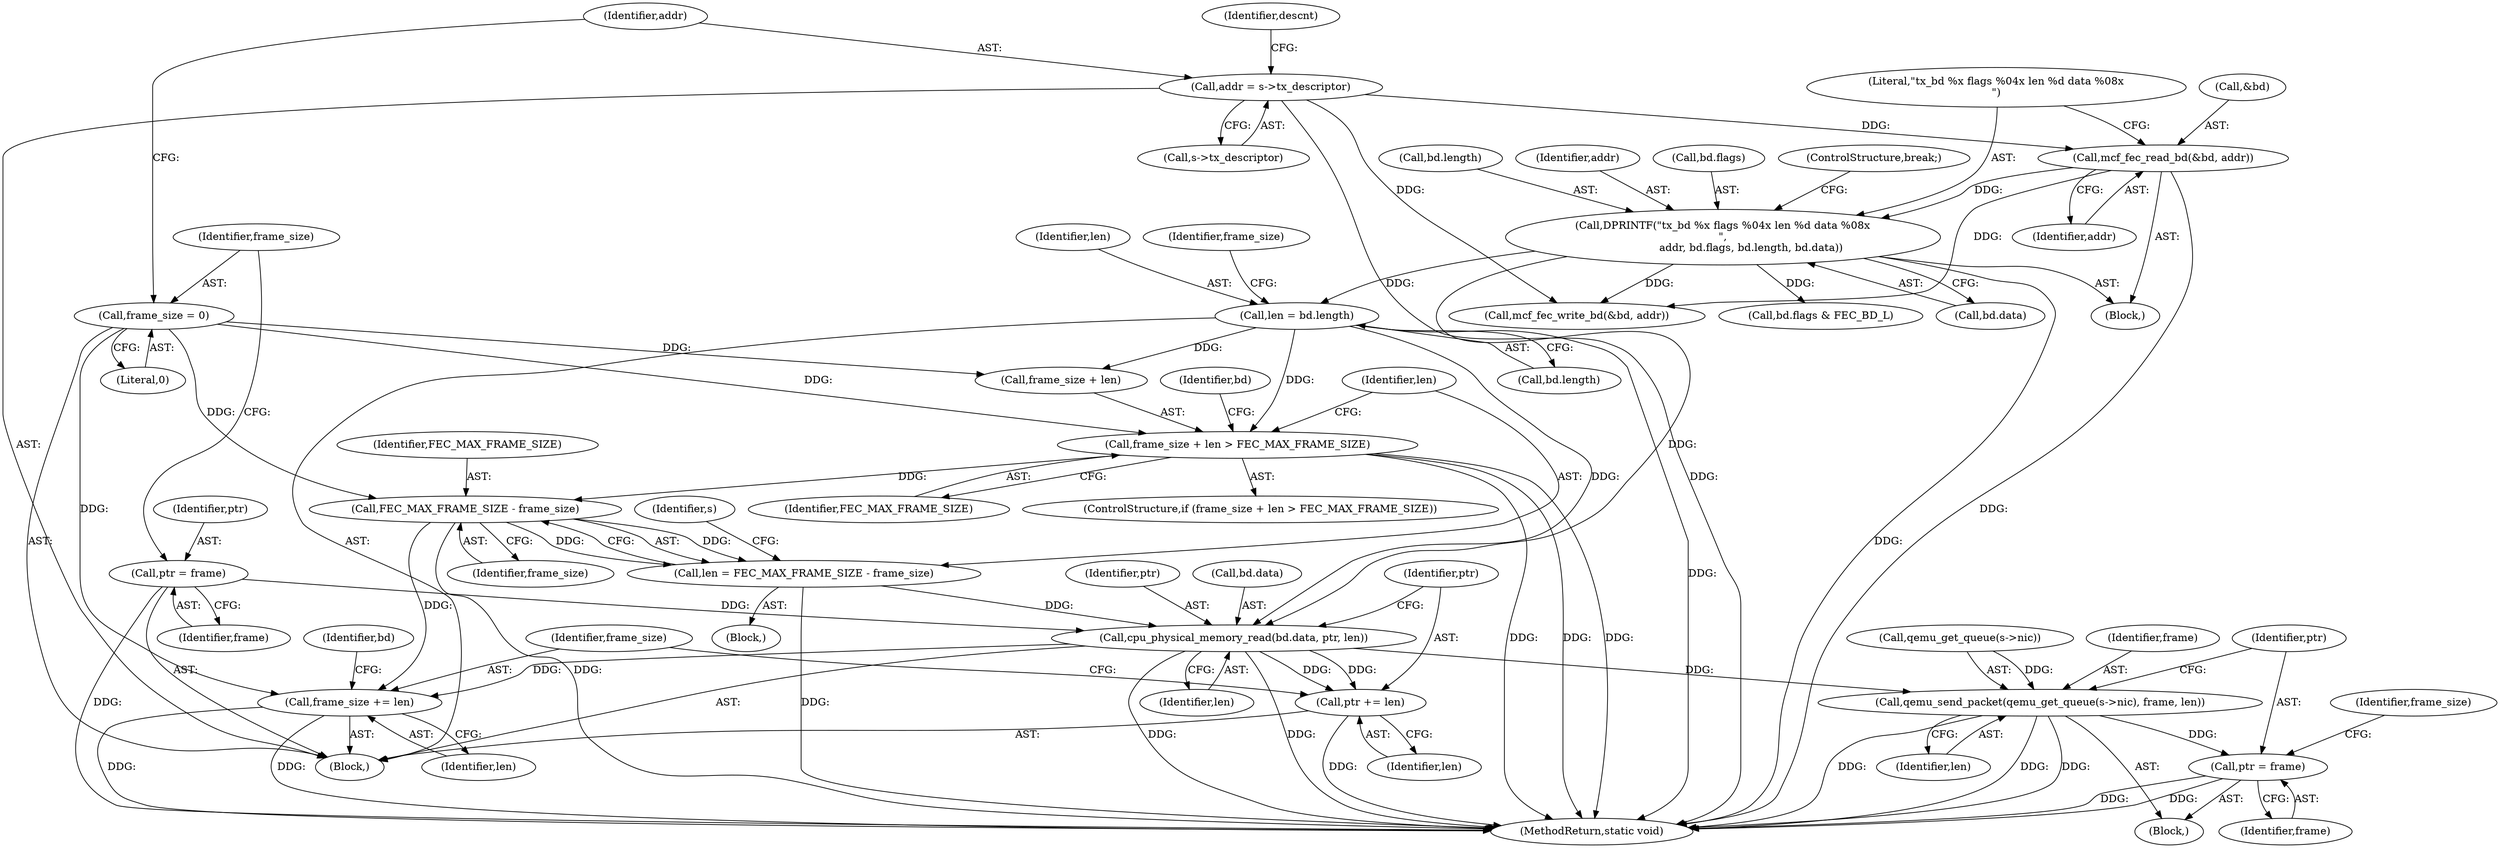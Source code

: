digraph "0_qemu_070c4b92b8cd5390889716677a0b92444d6e087a@API" {
"1000177" [label="(Call,cpu_physical_memory_read(bd.data, ptr, len))"];
"1000142" [label="(Call,DPRINTF(\"tx_bd %x flags %04x len %d data %08x\n\",\n                 addr, bd.flags, bd.length, bd.data))"];
"1000138" [label="(Call,mcf_fec_read_bd(&bd, addr))"];
"1000127" [label="(Call,addr = s->tx_descriptor)"];
"1000121" [label="(Call,ptr = frame)"];
"1000167" [label="(Call,len = FEC_MAX_FRAME_SIZE - frame_size)"];
"1000169" [label="(Call,FEC_MAX_FRAME_SIZE - frame_size)"];
"1000161" [label="(Call,frame_size + len > FEC_MAX_FRAME_SIZE)"];
"1000124" [label="(Call,frame_size = 0)"];
"1000155" [label="(Call,len = bd.length)"];
"1000183" [label="(Call,ptr += len)"];
"1000186" [label="(Call,frame_size += len)"];
"1000198" [label="(Call,qemu_send_packet(qemu_get_queue(s->nic), frame, len))"];
"1000205" [label="(Call,ptr = frame)"];
"1000204" [label="(Identifier,len)"];
"1000125" [label="(Identifier,frame_size)"];
"1000161" [label="(Call,frame_size + len > FEC_MAX_FRAME_SIZE)"];
"1000138" [label="(Call,mcf_fec_read_bd(&bd, addr))"];
"1000170" [label="(Identifier,FEC_MAX_FRAME_SIZE)"];
"1000165" [label="(Identifier,FEC_MAX_FRAME_SIZE)"];
"1000160" [label="(ControlStructure,if (frame_size + len > FEC_MAX_FRAME_SIZE))"];
"1000155" [label="(Call,len = bd.length)"];
"1000183" [label="(Call,ptr += len)"];
"1000203" [label="(Identifier,frame)"];
"1000141" [label="(Identifier,addr)"];
"1000195" [label="(Block,)"];
"1000163" [label="(Identifier,frame_size)"];
"1000182" [label="(Identifier,len)"];
"1000198" [label="(Call,qemu_send_packet(qemu_get_queue(s->nic), frame, len))"];
"1000177" [label="(Call,cpu_physical_memory_read(bd.data, ptr, len))"];
"1000157" [label="(Call,bd.length)"];
"1000123" [label="(Identifier,frame)"];
"1000122" [label="(Identifier,ptr)"];
"1000156" [label="(Identifier,len)"];
"1000127" [label="(Call,addr = s->tx_descriptor)"];
"1000144" [label="(Identifier,addr)"];
"1000179" [label="(Identifier,bd)"];
"1000145" [label="(Call,bd.flags)"];
"1000166" [label="(Block,)"];
"1000154" [label="(ControlStructure,break;)"];
"1000106" [label="(Block,)"];
"1000209" [label="(Identifier,frame_size)"];
"1000181" [label="(Identifier,ptr)"];
"1000249" [label="(MethodReturn,static void)"];
"1000190" [label="(Call,bd.flags & FEC_BD_L)"];
"1000151" [label="(Call,bd.data)"];
"1000205" [label="(Call,ptr = frame)"];
"1000207" [label="(Identifier,frame)"];
"1000129" [label="(Call,s->tx_descriptor)"];
"1000167" [label="(Call,len = FEC_MAX_FRAME_SIZE - frame_size)"];
"1000174" [label="(Identifier,s)"];
"1000188" [label="(Identifier,len)"];
"1000126" [label="(Literal,0)"];
"1000187" [label="(Identifier,frame_size)"];
"1000124" [label="(Call,frame_size = 0)"];
"1000199" [label="(Call,qemu_get_queue(s->nic))"];
"1000148" [label="(Call,bd.length)"];
"1000162" [label="(Call,frame_size + len)"];
"1000184" [label="(Identifier,ptr)"];
"1000192" [label="(Identifier,bd)"];
"1000226" [label="(Call,mcf_fec_write_bd(&bd, addr))"];
"1000178" [label="(Call,bd.data)"];
"1000142" [label="(Call,DPRINTF(\"tx_bd %x flags %04x len %d data %08x\n\",\n                 addr, bd.flags, bd.length, bd.data))"];
"1000185" [label="(Identifier,len)"];
"1000169" [label="(Call,FEC_MAX_FRAME_SIZE - frame_size)"];
"1000121" [label="(Call,ptr = frame)"];
"1000206" [label="(Identifier,ptr)"];
"1000143" [label="(Literal,\"tx_bd %x flags %04x len %d data %08x\n\")"];
"1000135" [label="(Identifier,descnt)"];
"1000139" [label="(Call,&bd)"];
"1000128" [label="(Identifier,addr)"];
"1000171" [label="(Identifier,frame_size)"];
"1000168" [label="(Identifier,len)"];
"1000186" [label="(Call,frame_size += len)"];
"1000137" [label="(Block,)"];
"1000177" -> "1000106"  [label="AST: "];
"1000177" -> "1000182"  [label="CFG: "];
"1000178" -> "1000177"  [label="AST: "];
"1000181" -> "1000177"  [label="AST: "];
"1000182" -> "1000177"  [label="AST: "];
"1000184" -> "1000177"  [label="CFG: "];
"1000177" -> "1000249"  [label="DDG: "];
"1000177" -> "1000249"  [label="DDG: "];
"1000142" -> "1000177"  [label="DDG: "];
"1000121" -> "1000177"  [label="DDG: "];
"1000167" -> "1000177"  [label="DDG: "];
"1000155" -> "1000177"  [label="DDG: "];
"1000177" -> "1000183"  [label="DDG: "];
"1000177" -> "1000183"  [label="DDG: "];
"1000177" -> "1000186"  [label="DDG: "];
"1000177" -> "1000198"  [label="DDG: "];
"1000142" -> "1000137"  [label="AST: "];
"1000142" -> "1000151"  [label="CFG: "];
"1000143" -> "1000142"  [label="AST: "];
"1000144" -> "1000142"  [label="AST: "];
"1000145" -> "1000142"  [label="AST: "];
"1000148" -> "1000142"  [label="AST: "];
"1000151" -> "1000142"  [label="AST: "];
"1000154" -> "1000142"  [label="CFG: "];
"1000142" -> "1000249"  [label="DDG: "];
"1000138" -> "1000142"  [label="DDG: "];
"1000142" -> "1000155"  [label="DDG: "];
"1000142" -> "1000190"  [label="DDG: "];
"1000142" -> "1000226"  [label="DDG: "];
"1000138" -> "1000137"  [label="AST: "];
"1000138" -> "1000141"  [label="CFG: "];
"1000139" -> "1000138"  [label="AST: "];
"1000141" -> "1000138"  [label="AST: "];
"1000143" -> "1000138"  [label="CFG: "];
"1000138" -> "1000249"  [label="DDG: "];
"1000127" -> "1000138"  [label="DDG: "];
"1000138" -> "1000226"  [label="DDG: "];
"1000127" -> "1000106"  [label="AST: "];
"1000127" -> "1000129"  [label="CFG: "];
"1000128" -> "1000127"  [label="AST: "];
"1000129" -> "1000127"  [label="AST: "];
"1000135" -> "1000127"  [label="CFG: "];
"1000127" -> "1000249"  [label="DDG: "];
"1000127" -> "1000226"  [label="DDG: "];
"1000121" -> "1000106"  [label="AST: "];
"1000121" -> "1000123"  [label="CFG: "];
"1000122" -> "1000121"  [label="AST: "];
"1000123" -> "1000121"  [label="AST: "];
"1000125" -> "1000121"  [label="CFG: "];
"1000121" -> "1000249"  [label="DDG: "];
"1000167" -> "1000166"  [label="AST: "];
"1000167" -> "1000169"  [label="CFG: "];
"1000168" -> "1000167"  [label="AST: "];
"1000169" -> "1000167"  [label="AST: "];
"1000174" -> "1000167"  [label="CFG: "];
"1000167" -> "1000249"  [label="DDG: "];
"1000169" -> "1000167"  [label="DDG: "];
"1000169" -> "1000167"  [label="DDG: "];
"1000169" -> "1000171"  [label="CFG: "];
"1000170" -> "1000169"  [label="AST: "];
"1000171" -> "1000169"  [label="AST: "];
"1000169" -> "1000249"  [label="DDG: "];
"1000161" -> "1000169"  [label="DDG: "];
"1000124" -> "1000169"  [label="DDG: "];
"1000169" -> "1000186"  [label="DDG: "];
"1000161" -> "1000160"  [label="AST: "];
"1000161" -> "1000165"  [label="CFG: "];
"1000162" -> "1000161"  [label="AST: "];
"1000165" -> "1000161"  [label="AST: "];
"1000168" -> "1000161"  [label="CFG: "];
"1000179" -> "1000161"  [label="CFG: "];
"1000161" -> "1000249"  [label="DDG: "];
"1000161" -> "1000249"  [label="DDG: "];
"1000161" -> "1000249"  [label="DDG: "];
"1000124" -> "1000161"  [label="DDG: "];
"1000155" -> "1000161"  [label="DDG: "];
"1000124" -> "1000106"  [label="AST: "];
"1000124" -> "1000126"  [label="CFG: "];
"1000125" -> "1000124"  [label="AST: "];
"1000126" -> "1000124"  [label="AST: "];
"1000128" -> "1000124"  [label="CFG: "];
"1000124" -> "1000162"  [label="DDG: "];
"1000124" -> "1000186"  [label="DDG: "];
"1000155" -> "1000106"  [label="AST: "];
"1000155" -> "1000157"  [label="CFG: "];
"1000156" -> "1000155"  [label="AST: "];
"1000157" -> "1000155"  [label="AST: "];
"1000163" -> "1000155"  [label="CFG: "];
"1000155" -> "1000249"  [label="DDG: "];
"1000155" -> "1000162"  [label="DDG: "];
"1000183" -> "1000106"  [label="AST: "];
"1000183" -> "1000185"  [label="CFG: "];
"1000184" -> "1000183"  [label="AST: "];
"1000185" -> "1000183"  [label="AST: "];
"1000187" -> "1000183"  [label="CFG: "];
"1000183" -> "1000249"  [label="DDG: "];
"1000186" -> "1000106"  [label="AST: "];
"1000186" -> "1000188"  [label="CFG: "];
"1000187" -> "1000186"  [label="AST: "];
"1000188" -> "1000186"  [label="AST: "];
"1000192" -> "1000186"  [label="CFG: "];
"1000186" -> "1000249"  [label="DDG: "];
"1000186" -> "1000249"  [label="DDG: "];
"1000198" -> "1000195"  [label="AST: "];
"1000198" -> "1000204"  [label="CFG: "];
"1000199" -> "1000198"  [label="AST: "];
"1000203" -> "1000198"  [label="AST: "];
"1000204" -> "1000198"  [label="AST: "];
"1000206" -> "1000198"  [label="CFG: "];
"1000198" -> "1000249"  [label="DDG: "];
"1000198" -> "1000249"  [label="DDG: "];
"1000198" -> "1000249"  [label="DDG: "];
"1000199" -> "1000198"  [label="DDG: "];
"1000198" -> "1000205"  [label="DDG: "];
"1000205" -> "1000195"  [label="AST: "];
"1000205" -> "1000207"  [label="CFG: "];
"1000206" -> "1000205"  [label="AST: "];
"1000207" -> "1000205"  [label="AST: "];
"1000209" -> "1000205"  [label="CFG: "];
"1000205" -> "1000249"  [label="DDG: "];
"1000205" -> "1000249"  [label="DDG: "];
}
